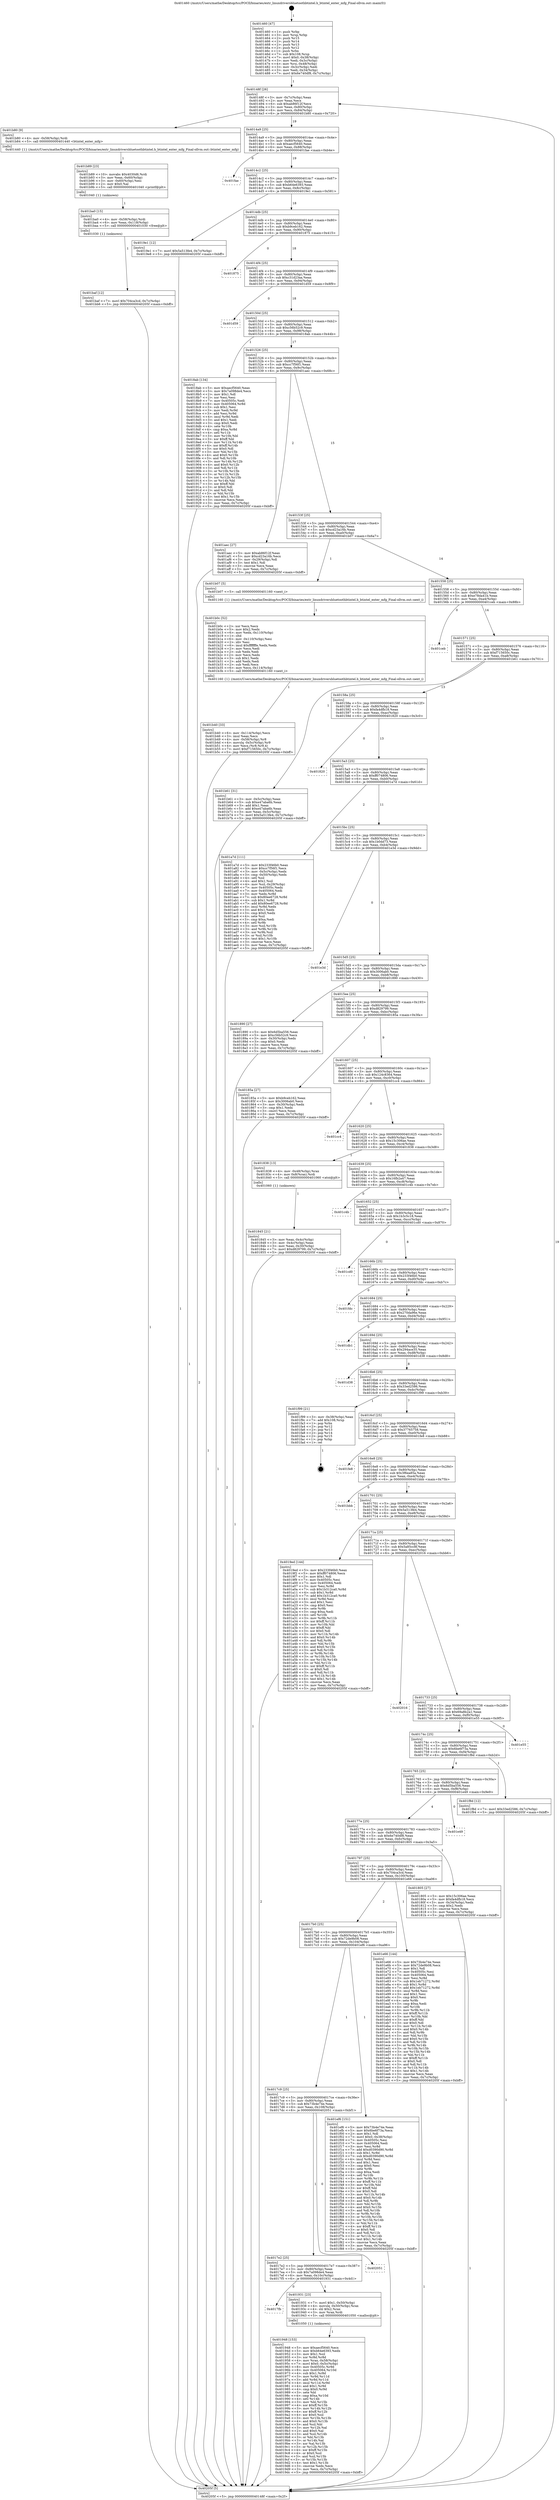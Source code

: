 digraph "0x401460" {
  label = "0x401460 (/mnt/c/Users/mathe/Desktop/tcc/POCII/binaries/extr_linuxdriversbluetoothbtintel.h_btintel_enter_mfg_Final-ollvm.out::main(0))"
  labelloc = "t"
  node[shape=record]

  Entry [label="",width=0.3,height=0.3,shape=circle,fillcolor=black,style=filled]
  "0x40148f" [label="{
     0x40148f [26]\l
     | [instrs]\l
     &nbsp;&nbsp;0x40148f \<+3\>: mov -0x7c(%rbp),%eax\l
     &nbsp;&nbsp;0x401492 \<+2\>: mov %eax,%ecx\l
     &nbsp;&nbsp;0x401494 \<+6\>: sub $0xab86f12f,%ecx\l
     &nbsp;&nbsp;0x40149a \<+3\>: mov %eax,-0x80(%rbp)\l
     &nbsp;&nbsp;0x40149d \<+6\>: mov %ecx,-0x84(%rbp)\l
     &nbsp;&nbsp;0x4014a3 \<+6\>: je 0000000000401b80 \<main+0x720\>\l
  }"]
  "0x401b80" [label="{
     0x401b80 [9]\l
     | [instrs]\l
     &nbsp;&nbsp;0x401b80 \<+4\>: mov -0x58(%rbp),%rdi\l
     &nbsp;&nbsp;0x401b84 \<+5\>: call 0000000000401440 \<btintel_enter_mfg\>\l
     | [calls]\l
     &nbsp;&nbsp;0x401440 \{1\} (/mnt/c/Users/mathe/Desktop/tcc/POCII/binaries/extr_linuxdriversbluetoothbtintel.h_btintel_enter_mfg_Final-ollvm.out::btintel_enter_mfg)\l
  }"]
  "0x4014a9" [label="{
     0x4014a9 [25]\l
     | [instrs]\l
     &nbsp;&nbsp;0x4014a9 \<+5\>: jmp 00000000004014ae \<main+0x4e\>\l
     &nbsp;&nbsp;0x4014ae \<+3\>: mov -0x80(%rbp),%eax\l
     &nbsp;&nbsp;0x4014b1 \<+5\>: sub $0xaecf5640,%eax\l
     &nbsp;&nbsp;0x4014b6 \<+6\>: mov %eax,-0x88(%rbp)\l
     &nbsp;&nbsp;0x4014bc \<+6\>: je 0000000000401fae \<main+0xb4e\>\l
  }"]
  Exit [label="",width=0.3,height=0.3,shape=circle,fillcolor=black,style=filled,peripheries=2]
  "0x401fae" [label="{
     0x401fae\l
  }", style=dashed]
  "0x4014c2" [label="{
     0x4014c2 [25]\l
     | [instrs]\l
     &nbsp;&nbsp;0x4014c2 \<+5\>: jmp 00000000004014c7 \<main+0x67\>\l
     &nbsp;&nbsp;0x4014c7 \<+3\>: mov -0x80(%rbp),%eax\l
     &nbsp;&nbsp;0x4014ca \<+5\>: sub $0xb64e6393,%eax\l
     &nbsp;&nbsp;0x4014cf \<+6\>: mov %eax,-0x8c(%rbp)\l
     &nbsp;&nbsp;0x4014d5 \<+6\>: je 00000000004019e1 \<main+0x581\>\l
  }"]
  "0x401baf" [label="{
     0x401baf [12]\l
     | [instrs]\l
     &nbsp;&nbsp;0x401baf \<+7\>: movl $0x704ca3cd,-0x7c(%rbp)\l
     &nbsp;&nbsp;0x401bb6 \<+5\>: jmp 000000000040205f \<main+0xbff\>\l
  }"]
  "0x4019e1" [label="{
     0x4019e1 [12]\l
     | [instrs]\l
     &nbsp;&nbsp;0x4019e1 \<+7\>: movl $0x5a513fe4,-0x7c(%rbp)\l
     &nbsp;&nbsp;0x4019e8 \<+5\>: jmp 000000000040205f \<main+0xbff\>\l
  }"]
  "0x4014db" [label="{
     0x4014db [25]\l
     | [instrs]\l
     &nbsp;&nbsp;0x4014db \<+5\>: jmp 00000000004014e0 \<main+0x80\>\l
     &nbsp;&nbsp;0x4014e0 \<+3\>: mov -0x80(%rbp),%eax\l
     &nbsp;&nbsp;0x4014e3 \<+5\>: sub $0xb9ceb162,%eax\l
     &nbsp;&nbsp;0x4014e8 \<+6\>: mov %eax,-0x90(%rbp)\l
     &nbsp;&nbsp;0x4014ee \<+6\>: je 0000000000401875 \<main+0x415\>\l
  }"]
  "0x401ba0" [label="{
     0x401ba0 [15]\l
     | [instrs]\l
     &nbsp;&nbsp;0x401ba0 \<+4\>: mov -0x58(%rbp),%rdi\l
     &nbsp;&nbsp;0x401ba4 \<+6\>: mov %eax,-0x118(%rbp)\l
     &nbsp;&nbsp;0x401baa \<+5\>: call 0000000000401030 \<free@plt\>\l
     | [calls]\l
     &nbsp;&nbsp;0x401030 \{1\} (unknown)\l
  }"]
  "0x401875" [label="{
     0x401875\l
  }", style=dashed]
  "0x4014f4" [label="{
     0x4014f4 [25]\l
     | [instrs]\l
     &nbsp;&nbsp;0x4014f4 \<+5\>: jmp 00000000004014f9 \<main+0x99\>\l
     &nbsp;&nbsp;0x4014f9 \<+3\>: mov -0x80(%rbp),%eax\l
     &nbsp;&nbsp;0x4014fc \<+5\>: sub $0xc31d23aa,%eax\l
     &nbsp;&nbsp;0x401501 \<+6\>: mov %eax,-0x94(%rbp)\l
     &nbsp;&nbsp;0x401507 \<+6\>: je 0000000000401d59 \<main+0x8f9\>\l
  }"]
  "0x401b89" [label="{
     0x401b89 [23]\l
     | [instrs]\l
     &nbsp;&nbsp;0x401b89 \<+10\>: movabs $0x4030d6,%rdi\l
     &nbsp;&nbsp;0x401b93 \<+3\>: mov %eax,-0x60(%rbp)\l
     &nbsp;&nbsp;0x401b96 \<+3\>: mov -0x60(%rbp),%esi\l
     &nbsp;&nbsp;0x401b99 \<+2\>: mov $0x0,%al\l
     &nbsp;&nbsp;0x401b9b \<+5\>: call 0000000000401040 \<printf@plt\>\l
     | [calls]\l
     &nbsp;&nbsp;0x401040 \{1\} (unknown)\l
  }"]
  "0x401d59" [label="{
     0x401d59\l
  }", style=dashed]
  "0x40150d" [label="{
     0x40150d [25]\l
     | [instrs]\l
     &nbsp;&nbsp;0x40150d \<+5\>: jmp 0000000000401512 \<main+0xb2\>\l
     &nbsp;&nbsp;0x401512 \<+3\>: mov -0x80(%rbp),%eax\l
     &nbsp;&nbsp;0x401515 \<+5\>: sub $0xc56b52c9,%eax\l
     &nbsp;&nbsp;0x40151a \<+6\>: mov %eax,-0x98(%rbp)\l
     &nbsp;&nbsp;0x401520 \<+6\>: je 00000000004018ab \<main+0x44b\>\l
  }"]
  "0x401b40" [label="{
     0x401b40 [33]\l
     | [instrs]\l
     &nbsp;&nbsp;0x401b40 \<+6\>: mov -0x114(%rbp),%ecx\l
     &nbsp;&nbsp;0x401b46 \<+3\>: imul %eax,%ecx\l
     &nbsp;&nbsp;0x401b49 \<+4\>: mov -0x58(%rbp),%r8\l
     &nbsp;&nbsp;0x401b4d \<+4\>: movslq -0x5c(%rbp),%r9\l
     &nbsp;&nbsp;0x401b51 \<+4\>: mov %ecx,(%r8,%r9,4)\l
     &nbsp;&nbsp;0x401b55 \<+7\>: movl $0xf715650c,-0x7c(%rbp)\l
     &nbsp;&nbsp;0x401b5c \<+5\>: jmp 000000000040205f \<main+0xbff\>\l
  }"]
  "0x4018ab" [label="{
     0x4018ab [134]\l
     | [instrs]\l
     &nbsp;&nbsp;0x4018ab \<+5\>: mov $0xaecf5640,%eax\l
     &nbsp;&nbsp;0x4018b0 \<+5\>: mov $0x7a098de4,%ecx\l
     &nbsp;&nbsp;0x4018b5 \<+2\>: mov $0x1,%dl\l
     &nbsp;&nbsp;0x4018b7 \<+2\>: xor %esi,%esi\l
     &nbsp;&nbsp;0x4018b9 \<+7\>: mov 0x40505c,%edi\l
     &nbsp;&nbsp;0x4018c0 \<+8\>: mov 0x405064,%r8d\l
     &nbsp;&nbsp;0x4018c8 \<+3\>: sub $0x1,%esi\l
     &nbsp;&nbsp;0x4018cb \<+3\>: mov %edi,%r9d\l
     &nbsp;&nbsp;0x4018ce \<+3\>: add %esi,%r9d\l
     &nbsp;&nbsp;0x4018d1 \<+4\>: imul %r9d,%edi\l
     &nbsp;&nbsp;0x4018d5 \<+3\>: and $0x1,%edi\l
     &nbsp;&nbsp;0x4018d8 \<+3\>: cmp $0x0,%edi\l
     &nbsp;&nbsp;0x4018db \<+4\>: sete %r10b\l
     &nbsp;&nbsp;0x4018df \<+4\>: cmp $0xa,%r8d\l
     &nbsp;&nbsp;0x4018e3 \<+4\>: setl %r11b\l
     &nbsp;&nbsp;0x4018e7 \<+3\>: mov %r10b,%bl\l
     &nbsp;&nbsp;0x4018ea \<+3\>: xor $0xff,%bl\l
     &nbsp;&nbsp;0x4018ed \<+3\>: mov %r11b,%r14b\l
     &nbsp;&nbsp;0x4018f0 \<+4\>: xor $0xff,%r14b\l
     &nbsp;&nbsp;0x4018f4 \<+3\>: xor $0x0,%dl\l
     &nbsp;&nbsp;0x4018f7 \<+3\>: mov %bl,%r15b\l
     &nbsp;&nbsp;0x4018fa \<+4\>: and $0x0,%r15b\l
     &nbsp;&nbsp;0x4018fe \<+3\>: and %dl,%r10b\l
     &nbsp;&nbsp;0x401901 \<+3\>: mov %r14b,%r12b\l
     &nbsp;&nbsp;0x401904 \<+4\>: and $0x0,%r12b\l
     &nbsp;&nbsp;0x401908 \<+3\>: and %dl,%r11b\l
     &nbsp;&nbsp;0x40190b \<+3\>: or %r10b,%r15b\l
     &nbsp;&nbsp;0x40190e \<+3\>: or %r11b,%r12b\l
     &nbsp;&nbsp;0x401911 \<+3\>: xor %r12b,%r15b\l
     &nbsp;&nbsp;0x401914 \<+3\>: or %r14b,%bl\l
     &nbsp;&nbsp;0x401917 \<+3\>: xor $0xff,%bl\l
     &nbsp;&nbsp;0x40191a \<+3\>: or $0x0,%dl\l
     &nbsp;&nbsp;0x40191d \<+2\>: and %dl,%bl\l
     &nbsp;&nbsp;0x40191f \<+3\>: or %bl,%r15b\l
     &nbsp;&nbsp;0x401922 \<+4\>: test $0x1,%r15b\l
     &nbsp;&nbsp;0x401926 \<+3\>: cmovne %ecx,%eax\l
     &nbsp;&nbsp;0x401929 \<+3\>: mov %eax,-0x7c(%rbp)\l
     &nbsp;&nbsp;0x40192c \<+5\>: jmp 000000000040205f \<main+0xbff\>\l
  }"]
  "0x401526" [label="{
     0x401526 [25]\l
     | [instrs]\l
     &nbsp;&nbsp;0x401526 \<+5\>: jmp 000000000040152b \<main+0xcb\>\l
     &nbsp;&nbsp;0x40152b \<+3\>: mov -0x80(%rbp),%eax\l
     &nbsp;&nbsp;0x40152e \<+5\>: sub $0xcc7f56f1,%eax\l
     &nbsp;&nbsp;0x401533 \<+6\>: mov %eax,-0x9c(%rbp)\l
     &nbsp;&nbsp;0x401539 \<+6\>: je 0000000000401aec \<main+0x68c\>\l
  }"]
  "0x401b0c" [label="{
     0x401b0c [52]\l
     | [instrs]\l
     &nbsp;&nbsp;0x401b0c \<+2\>: xor %ecx,%ecx\l
     &nbsp;&nbsp;0x401b0e \<+5\>: mov $0x2,%edx\l
     &nbsp;&nbsp;0x401b13 \<+6\>: mov %edx,-0x110(%rbp)\l
     &nbsp;&nbsp;0x401b19 \<+1\>: cltd\l
     &nbsp;&nbsp;0x401b1a \<+6\>: mov -0x110(%rbp),%esi\l
     &nbsp;&nbsp;0x401b20 \<+2\>: idiv %esi\l
     &nbsp;&nbsp;0x401b22 \<+6\>: imul $0xfffffffe,%edx,%edx\l
     &nbsp;&nbsp;0x401b28 \<+2\>: mov %ecx,%edi\l
     &nbsp;&nbsp;0x401b2a \<+2\>: sub %edx,%edi\l
     &nbsp;&nbsp;0x401b2c \<+2\>: mov %ecx,%edx\l
     &nbsp;&nbsp;0x401b2e \<+3\>: sub $0x1,%edx\l
     &nbsp;&nbsp;0x401b31 \<+2\>: add %edx,%edi\l
     &nbsp;&nbsp;0x401b33 \<+2\>: sub %edi,%ecx\l
     &nbsp;&nbsp;0x401b35 \<+6\>: mov %ecx,-0x114(%rbp)\l
     &nbsp;&nbsp;0x401b3b \<+5\>: call 0000000000401160 \<next_i\>\l
     | [calls]\l
     &nbsp;&nbsp;0x401160 \{1\} (/mnt/c/Users/mathe/Desktop/tcc/POCII/binaries/extr_linuxdriversbluetoothbtintel.h_btintel_enter_mfg_Final-ollvm.out::next_i)\l
  }"]
  "0x401aec" [label="{
     0x401aec [27]\l
     | [instrs]\l
     &nbsp;&nbsp;0x401aec \<+5\>: mov $0xab86f12f,%eax\l
     &nbsp;&nbsp;0x401af1 \<+5\>: mov $0xcd23a16b,%ecx\l
     &nbsp;&nbsp;0x401af6 \<+3\>: mov -0x29(%rbp),%dl\l
     &nbsp;&nbsp;0x401af9 \<+3\>: test $0x1,%dl\l
     &nbsp;&nbsp;0x401afc \<+3\>: cmovne %ecx,%eax\l
     &nbsp;&nbsp;0x401aff \<+3\>: mov %eax,-0x7c(%rbp)\l
     &nbsp;&nbsp;0x401b02 \<+5\>: jmp 000000000040205f \<main+0xbff\>\l
  }"]
  "0x40153f" [label="{
     0x40153f [25]\l
     | [instrs]\l
     &nbsp;&nbsp;0x40153f \<+5\>: jmp 0000000000401544 \<main+0xe4\>\l
     &nbsp;&nbsp;0x401544 \<+3\>: mov -0x80(%rbp),%eax\l
     &nbsp;&nbsp;0x401547 \<+5\>: sub $0xcd23a16b,%eax\l
     &nbsp;&nbsp;0x40154c \<+6\>: mov %eax,-0xa0(%rbp)\l
     &nbsp;&nbsp;0x401552 \<+6\>: je 0000000000401b07 \<main+0x6a7\>\l
  }"]
  "0x401948" [label="{
     0x401948 [153]\l
     | [instrs]\l
     &nbsp;&nbsp;0x401948 \<+5\>: mov $0xaecf5640,%ecx\l
     &nbsp;&nbsp;0x40194d \<+5\>: mov $0xb64e6393,%edx\l
     &nbsp;&nbsp;0x401952 \<+3\>: mov $0x1,%sil\l
     &nbsp;&nbsp;0x401955 \<+3\>: xor %r8d,%r8d\l
     &nbsp;&nbsp;0x401958 \<+4\>: mov %rax,-0x58(%rbp)\l
     &nbsp;&nbsp;0x40195c \<+7\>: movl $0x0,-0x5c(%rbp)\l
     &nbsp;&nbsp;0x401963 \<+8\>: mov 0x40505c,%r9d\l
     &nbsp;&nbsp;0x40196b \<+8\>: mov 0x405064,%r10d\l
     &nbsp;&nbsp;0x401973 \<+4\>: sub $0x1,%r8d\l
     &nbsp;&nbsp;0x401977 \<+3\>: mov %r9d,%r11d\l
     &nbsp;&nbsp;0x40197a \<+3\>: add %r8d,%r11d\l
     &nbsp;&nbsp;0x40197d \<+4\>: imul %r11d,%r9d\l
     &nbsp;&nbsp;0x401981 \<+4\>: and $0x1,%r9d\l
     &nbsp;&nbsp;0x401985 \<+4\>: cmp $0x0,%r9d\l
     &nbsp;&nbsp;0x401989 \<+3\>: sete %bl\l
     &nbsp;&nbsp;0x40198c \<+4\>: cmp $0xa,%r10d\l
     &nbsp;&nbsp;0x401990 \<+4\>: setl %r14b\l
     &nbsp;&nbsp;0x401994 \<+3\>: mov %bl,%r15b\l
     &nbsp;&nbsp;0x401997 \<+4\>: xor $0xff,%r15b\l
     &nbsp;&nbsp;0x40199b \<+3\>: mov %r14b,%r12b\l
     &nbsp;&nbsp;0x40199e \<+4\>: xor $0xff,%r12b\l
     &nbsp;&nbsp;0x4019a2 \<+4\>: xor $0x0,%sil\l
     &nbsp;&nbsp;0x4019a6 \<+3\>: mov %r15b,%r13b\l
     &nbsp;&nbsp;0x4019a9 \<+4\>: and $0x0,%r13b\l
     &nbsp;&nbsp;0x4019ad \<+3\>: and %sil,%bl\l
     &nbsp;&nbsp;0x4019b0 \<+3\>: mov %r12b,%al\l
     &nbsp;&nbsp;0x4019b3 \<+2\>: and $0x0,%al\l
     &nbsp;&nbsp;0x4019b5 \<+3\>: and %sil,%r14b\l
     &nbsp;&nbsp;0x4019b8 \<+3\>: or %bl,%r13b\l
     &nbsp;&nbsp;0x4019bb \<+3\>: or %r14b,%al\l
     &nbsp;&nbsp;0x4019be \<+3\>: xor %al,%r13b\l
     &nbsp;&nbsp;0x4019c1 \<+3\>: or %r12b,%r15b\l
     &nbsp;&nbsp;0x4019c4 \<+4\>: xor $0xff,%r15b\l
     &nbsp;&nbsp;0x4019c8 \<+4\>: or $0x0,%sil\l
     &nbsp;&nbsp;0x4019cc \<+3\>: and %sil,%r15b\l
     &nbsp;&nbsp;0x4019cf \<+3\>: or %r15b,%r13b\l
     &nbsp;&nbsp;0x4019d2 \<+4\>: test $0x1,%r13b\l
     &nbsp;&nbsp;0x4019d6 \<+3\>: cmovne %edx,%ecx\l
     &nbsp;&nbsp;0x4019d9 \<+3\>: mov %ecx,-0x7c(%rbp)\l
     &nbsp;&nbsp;0x4019dc \<+5\>: jmp 000000000040205f \<main+0xbff\>\l
  }"]
  "0x401b07" [label="{
     0x401b07 [5]\l
     | [instrs]\l
     &nbsp;&nbsp;0x401b07 \<+5\>: call 0000000000401160 \<next_i\>\l
     | [calls]\l
     &nbsp;&nbsp;0x401160 \{1\} (/mnt/c/Users/mathe/Desktop/tcc/POCII/binaries/extr_linuxdriversbluetoothbtintel.h_btintel_enter_mfg_Final-ollvm.out::next_i)\l
  }"]
  "0x401558" [label="{
     0x401558 [25]\l
     | [instrs]\l
     &nbsp;&nbsp;0x401558 \<+5\>: jmp 000000000040155d \<main+0xfd\>\l
     &nbsp;&nbsp;0x40155d \<+3\>: mov -0x80(%rbp),%eax\l
     &nbsp;&nbsp;0x401560 \<+5\>: sub $0xe78da41b,%eax\l
     &nbsp;&nbsp;0x401565 \<+6\>: mov %eax,-0xa4(%rbp)\l
     &nbsp;&nbsp;0x40156b \<+6\>: je 0000000000401ceb \<main+0x88b\>\l
  }"]
  "0x4017fb" [label="{
     0x4017fb\l
  }", style=dashed]
  "0x401ceb" [label="{
     0x401ceb\l
  }", style=dashed]
  "0x401571" [label="{
     0x401571 [25]\l
     | [instrs]\l
     &nbsp;&nbsp;0x401571 \<+5\>: jmp 0000000000401576 \<main+0x116\>\l
     &nbsp;&nbsp;0x401576 \<+3\>: mov -0x80(%rbp),%eax\l
     &nbsp;&nbsp;0x401579 \<+5\>: sub $0xf715650c,%eax\l
     &nbsp;&nbsp;0x40157e \<+6\>: mov %eax,-0xa8(%rbp)\l
     &nbsp;&nbsp;0x401584 \<+6\>: je 0000000000401b61 \<main+0x701\>\l
  }"]
  "0x401931" [label="{
     0x401931 [23]\l
     | [instrs]\l
     &nbsp;&nbsp;0x401931 \<+7\>: movl $0x1,-0x50(%rbp)\l
     &nbsp;&nbsp;0x401938 \<+4\>: movslq -0x50(%rbp),%rax\l
     &nbsp;&nbsp;0x40193c \<+4\>: shl $0x2,%rax\l
     &nbsp;&nbsp;0x401940 \<+3\>: mov %rax,%rdi\l
     &nbsp;&nbsp;0x401943 \<+5\>: call 0000000000401050 \<malloc@plt\>\l
     | [calls]\l
     &nbsp;&nbsp;0x401050 \{1\} (unknown)\l
  }"]
  "0x401b61" [label="{
     0x401b61 [31]\l
     | [instrs]\l
     &nbsp;&nbsp;0x401b61 \<+3\>: mov -0x5c(%rbp),%eax\l
     &nbsp;&nbsp;0x401b64 \<+5\>: sub $0xe47aba6b,%eax\l
     &nbsp;&nbsp;0x401b69 \<+3\>: add $0x1,%eax\l
     &nbsp;&nbsp;0x401b6c \<+5\>: add $0xe47aba6b,%eax\l
     &nbsp;&nbsp;0x401b71 \<+3\>: mov %eax,-0x5c(%rbp)\l
     &nbsp;&nbsp;0x401b74 \<+7\>: movl $0x5a513fe4,-0x7c(%rbp)\l
     &nbsp;&nbsp;0x401b7b \<+5\>: jmp 000000000040205f \<main+0xbff\>\l
  }"]
  "0x40158a" [label="{
     0x40158a [25]\l
     | [instrs]\l
     &nbsp;&nbsp;0x40158a \<+5\>: jmp 000000000040158f \<main+0x12f\>\l
     &nbsp;&nbsp;0x40158f \<+3\>: mov -0x80(%rbp),%eax\l
     &nbsp;&nbsp;0x401592 \<+5\>: sub $0xfa4dfb18,%eax\l
     &nbsp;&nbsp;0x401597 \<+6\>: mov %eax,-0xac(%rbp)\l
     &nbsp;&nbsp;0x40159d \<+6\>: je 0000000000401820 \<main+0x3c0\>\l
  }"]
  "0x4017e2" [label="{
     0x4017e2 [25]\l
     | [instrs]\l
     &nbsp;&nbsp;0x4017e2 \<+5\>: jmp 00000000004017e7 \<main+0x387\>\l
     &nbsp;&nbsp;0x4017e7 \<+3\>: mov -0x80(%rbp),%eax\l
     &nbsp;&nbsp;0x4017ea \<+5\>: sub $0x7a098de4,%eax\l
     &nbsp;&nbsp;0x4017ef \<+6\>: mov %eax,-0x10c(%rbp)\l
     &nbsp;&nbsp;0x4017f5 \<+6\>: je 0000000000401931 \<main+0x4d1\>\l
  }"]
  "0x401820" [label="{
     0x401820\l
  }", style=dashed]
  "0x4015a3" [label="{
     0x4015a3 [25]\l
     | [instrs]\l
     &nbsp;&nbsp;0x4015a3 \<+5\>: jmp 00000000004015a8 \<main+0x148\>\l
     &nbsp;&nbsp;0x4015a8 \<+3\>: mov -0x80(%rbp),%eax\l
     &nbsp;&nbsp;0x4015ab \<+5\>: sub $0xff074806,%eax\l
     &nbsp;&nbsp;0x4015b0 \<+6\>: mov %eax,-0xb0(%rbp)\l
     &nbsp;&nbsp;0x4015b6 \<+6\>: je 0000000000401a7d \<main+0x61d\>\l
  }"]
  "0x402051" [label="{
     0x402051\l
  }", style=dashed]
  "0x401a7d" [label="{
     0x401a7d [111]\l
     | [instrs]\l
     &nbsp;&nbsp;0x401a7d \<+5\>: mov $0x233f46b0,%eax\l
     &nbsp;&nbsp;0x401a82 \<+5\>: mov $0xcc7f56f1,%ecx\l
     &nbsp;&nbsp;0x401a87 \<+3\>: mov -0x5c(%rbp),%edx\l
     &nbsp;&nbsp;0x401a8a \<+3\>: cmp -0x50(%rbp),%edx\l
     &nbsp;&nbsp;0x401a8d \<+4\>: setl %sil\l
     &nbsp;&nbsp;0x401a91 \<+4\>: and $0x1,%sil\l
     &nbsp;&nbsp;0x401a95 \<+4\>: mov %sil,-0x29(%rbp)\l
     &nbsp;&nbsp;0x401a99 \<+7\>: mov 0x40505c,%edx\l
     &nbsp;&nbsp;0x401aa0 \<+7\>: mov 0x405064,%edi\l
     &nbsp;&nbsp;0x401aa7 \<+3\>: mov %edx,%r8d\l
     &nbsp;&nbsp;0x401aaa \<+7\>: sub $0x80ee6728,%r8d\l
     &nbsp;&nbsp;0x401ab1 \<+4\>: sub $0x1,%r8d\l
     &nbsp;&nbsp;0x401ab5 \<+7\>: add $0x80ee6728,%r8d\l
     &nbsp;&nbsp;0x401abc \<+4\>: imul %r8d,%edx\l
     &nbsp;&nbsp;0x401ac0 \<+3\>: and $0x1,%edx\l
     &nbsp;&nbsp;0x401ac3 \<+3\>: cmp $0x0,%edx\l
     &nbsp;&nbsp;0x401ac6 \<+4\>: sete %sil\l
     &nbsp;&nbsp;0x401aca \<+3\>: cmp $0xa,%edi\l
     &nbsp;&nbsp;0x401acd \<+4\>: setl %r9b\l
     &nbsp;&nbsp;0x401ad1 \<+3\>: mov %sil,%r10b\l
     &nbsp;&nbsp;0x401ad4 \<+3\>: and %r9b,%r10b\l
     &nbsp;&nbsp;0x401ad7 \<+3\>: xor %r9b,%sil\l
     &nbsp;&nbsp;0x401ada \<+3\>: or %sil,%r10b\l
     &nbsp;&nbsp;0x401add \<+4\>: test $0x1,%r10b\l
     &nbsp;&nbsp;0x401ae1 \<+3\>: cmovne %ecx,%eax\l
     &nbsp;&nbsp;0x401ae4 \<+3\>: mov %eax,-0x7c(%rbp)\l
     &nbsp;&nbsp;0x401ae7 \<+5\>: jmp 000000000040205f \<main+0xbff\>\l
  }"]
  "0x4015bc" [label="{
     0x4015bc [25]\l
     | [instrs]\l
     &nbsp;&nbsp;0x4015bc \<+5\>: jmp 00000000004015c1 \<main+0x161\>\l
     &nbsp;&nbsp;0x4015c1 \<+3\>: mov -0x80(%rbp),%eax\l
     &nbsp;&nbsp;0x4015c4 \<+5\>: sub $0x1b0dd73,%eax\l
     &nbsp;&nbsp;0x4015c9 \<+6\>: mov %eax,-0xb4(%rbp)\l
     &nbsp;&nbsp;0x4015cf \<+6\>: je 0000000000401e3d \<main+0x9dd\>\l
  }"]
  "0x4017c9" [label="{
     0x4017c9 [25]\l
     | [instrs]\l
     &nbsp;&nbsp;0x4017c9 \<+5\>: jmp 00000000004017ce \<main+0x36e\>\l
     &nbsp;&nbsp;0x4017ce \<+3\>: mov -0x80(%rbp),%eax\l
     &nbsp;&nbsp;0x4017d1 \<+5\>: sub $0x73b4e74e,%eax\l
     &nbsp;&nbsp;0x4017d6 \<+6\>: mov %eax,-0x108(%rbp)\l
     &nbsp;&nbsp;0x4017dc \<+6\>: je 0000000000402051 \<main+0xbf1\>\l
  }"]
  "0x401e3d" [label="{
     0x401e3d\l
  }", style=dashed]
  "0x4015d5" [label="{
     0x4015d5 [25]\l
     | [instrs]\l
     &nbsp;&nbsp;0x4015d5 \<+5\>: jmp 00000000004015da \<main+0x17a\>\l
     &nbsp;&nbsp;0x4015da \<+3\>: mov -0x80(%rbp),%eax\l
     &nbsp;&nbsp;0x4015dd \<+5\>: sub $0x3006ab0,%eax\l
     &nbsp;&nbsp;0x4015e2 \<+6\>: mov %eax,-0xb8(%rbp)\l
     &nbsp;&nbsp;0x4015e8 \<+6\>: je 0000000000401890 \<main+0x430\>\l
  }"]
  "0x401ef6" [label="{
     0x401ef6 [151]\l
     | [instrs]\l
     &nbsp;&nbsp;0x401ef6 \<+5\>: mov $0x73b4e74e,%eax\l
     &nbsp;&nbsp;0x401efb \<+5\>: mov $0x6be6f73a,%ecx\l
     &nbsp;&nbsp;0x401f00 \<+2\>: mov $0x1,%dl\l
     &nbsp;&nbsp;0x401f02 \<+7\>: movl $0x0,-0x38(%rbp)\l
     &nbsp;&nbsp;0x401f09 \<+7\>: mov 0x40505c,%esi\l
     &nbsp;&nbsp;0x401f10 \<+7\>: mov 0x405064,%edi\l
     &nbsp;&nbsp;0x401f17 \<+3\>: mov %esi,%r8d\l
     &nbsp;&nbsp;0x401f1a \<+7\>: add $0xd0390d90,%r8d\l
     &nbsp;&nbsp;0x401f21 \<+4\>: sub $0x1,%r8d\l
     &nbsp;&nbsp;0x401f25 \<+7\>: sub $0xd0390d90,%r8d\l
     &nbsp;&nbsp;0x401f2c \<+4\>: imul %r8d,%esi\l
     &nbsp;&nbsp;0x401f30 \<+3\>: and $0x1,%esi\l
     &nbsp;&nbsp;0x401f33 \<+3\>: cmp $0x0,%esi\l
     &nbsp;&nbsp;0x401f36 \<+4\>: sete %r9b\l
     &nbsp;&nbsp;0x401f3a \<+3\>: cmp $0xa,%edi\l
     &nbsp;&nbsp;0x401f3d \<+4\>: setl %r10b\l
     &nbsp;&nbsp;0x401f41 \<+3\>: mov %r9b,%r11b\l
     &nbsp;&nbsp;0x401f44 \<+4\>: xor $0xff,%r11b\l
     &nbsp;&nbsp;0x401f48 \<+3\>: mov %r10b,%bl\l
     &nbsp;&nbsp;0x401f4b \<+3\>: xor $0xff,%bl\l
     &nbsp;&nbsp;0x401f4e \<+3\>: xor $0x0,%dl\l
     &nbsp;&nbsp;0x401f51 \<+3\>: mov %r11b,%r14b\l
     &nbsp;&nbsp;0x401f54 \<+4\>: and $0x0,%r14b\l
     &nbsp;&nbsp;0x401f58 \<+3\>: and %dl,%r9b\l
     &nbsp;&nbsp;0x401f5b \<+3\>: mov %bl,%r15b\l
     &nbsp;&nbsp;0x401f5e \<+4\>: and $0x0,%r15b\l
     &nbsp;&nbsp;0x401f62 \<+3\>: and %dl,%r10b\l
     &nbsp;&nbsp;0x401f65 \<+3\>: or %r9b,%r14b\l
     &nbsp;&nbsp;0x401f68 \<+3\>: or %r10b,%r15b\l
     &nbsp;&nbsp;0x401f6b \<+3\>: xor %r15b,%r14b\l
     &nbsp;&nbsp;0x401f6e \<+3\>: or %bl,%r11b\l
     &nbsp;&nbsp;0x401f71 \<+4\>: xor $0xff,%r11b\l
     &nbsp;&nbsp;0x401f75 \<+3\>: or $0x0,%dl\l
     &nbsp;&nbsp;0x401f78 \<+3\>: and %dl,%r11b\l
     &nbsp;&nbsp;0x401f7b \<+3\>: or %r11b,%r14b\l
     &nbsp;&nbsp;0x401f7e \<+4\>: test $0x1,%r14b\l
     &nbsp;&nbsp;0x401f82 \<+3\>: cmovne %ecx,%eax\l
     &nbsp;&nbsp;0x401f85 \<+3\>: mov %eax,-0x7c(%rbp)\l
     &nbsp;&nbsp;0x401f88 \<+5\>: jmp 000000000040205f \<main+0xbff\>\l
  }"]
  "0x401890" [label="{
     0x401890 [27]\l
     | [instrs]\l
     &nbsp;&nbsp;0x401890 \<+5\>: mov $0x6d5ba556,%eax\l
     &nbsp;&nbsp;0x401895 \<+5\>: mov $0xc56b52c9,%ecx\l
     &nbsp;&nbsp;0x40189a \<+3\>: mov -0x30(%rbp),%edx\l
     &nbsp;&nbsp;0x40189d \<+3\>: cmp $0x0,%edx\l
     &nbsp;&nbsp;0x4018a0 \<+3\>: cmove %ecx,%eax\l
     &nbsp;&nbsp;0x4018a3 \<+3\>: mov %eax,-0x7c(%rbp)\l
     &nbsp;&nbsp;0x4018a6 \<+5\>: jmp 000000000040205f \<main+0xbff\>\l
  }"]
  "0x4015ee" [label="{
     0x4015ee [25]\l
     | [instrs]\l
     &nbsp;&nbsp;0x4015ee \<+5\>: jmp 00000000004015f3 \<main+0x193\>\l
     &nbsp;&nbsp;0x4015f3 \<+3\>: mov -0x80(%rbp),%eax\l
     &nbsp;&nbsp;0x4015f6 \<+5\>: sub $0xd829799,%eax\l
     &nbsp;&nbsp;0x4015fb \<+6\>: mov %eax,-0xbc(%rbp)\l
     &nbsp;&nbsp;0x401601 \<+6\>: je 000000000040185a \<main+0x3fa\>\l
  }"]
  "0x4017b0" [label="{
     0x4017b0 [25]\l
     | [instrs]\l
     &nbsp;&nbsp;0x4017b0 \<+5\>: jmp 00000000004017b5 \<main+0x355\>\l
     &nbsp;&nbsp;0x4017b5 \<+3\>: mov -0x80(%rbp),%eax\l
     &nbsp;&nbsp;0x4017b8 \<+5\>: sub $0x72de9b08,%eax\l
     &nbsp;&nbsp;0x4017bd \<+6\>: mov %eax,-0x104(%rbp)\l
     &nbsp;&nbsp;0x4017c3 \<+6\>: je 0000000000401ef6 \<main+0xa96\>\l
  }"]
  "0x40185a" [label="{
     0x40185a [27]\l
     | [instrs]\l
     &nbsp;&nbsp;0x40185a \<+5\>: mov $0xb9ceb162,%eax\l
     &nbsp;&nbsp;0x40185f \<+5\>: mov $0x3006ab0,%ecx\l
     &nbsp;&nbsp;0x401864 \<+3\>: mov -0x30(%rbp),%edx\l
     &nbsp;&nbsp;0x401867 \<+3\>: cmp $0x1,%edx\l
     &nbsp;&nbsp;0x40186a \<+3\>: cmovl %ecx,%eax\l
     &nbsp;&nbsp;0x40186d \<+3\>: mov %eax,-0x7c(%rbp)\l
     &nbsp;&nbsp;0x401870 \<+5\>: jmp 000000000040205f \<main+0xbff\>\l
  }"]
  "0x401607" [label="{
     0x401607 [25]\l
     | [instrs]\l
     &nbsp;&nbsp;0x401607 \<+5\>: jmp 000000000040160c \<main+0x1ac\>\l
     &nbsp;&nbsp;0x40160c \<+3\>: mov -0x80(%rbp),%eax\l
     &nbsp;&nbsp;0x40160f \<+5\>: sub $0x124c8364,%eax\l
     &nbsp;&nbsp;0x401614 \<+6\>: mov %eax,-0xc0(%rbp)\l
     &nbsp;&nbsp;0x40161a \<+6\>: je 0000000000401cc4 \<main+0x864\>\l
  }"]
  "0x401e66" [label="{
     0x401e66 [144]\l
     | [instrs]\l
     &nbsp;&nbsp;0x401e66 \<+5\>: mov $0x73b4e74e,%eax\l
     &nbsp;&nbsp;0x401e6b \<+5\>: mov $0x72de9b08,%ecx\l
     &nbsp;&nbsp;0x401e70 \<+2\>: mov $0x1,%dl\l
     &nbsp;&nbsp;0x401e72 \<+7\>: mov 0x40505c,%esi\l
     &nbsp;&nbsp;0x401e79 \<+7\>: mov 0x405064,%edi\l
     &nbsp;&nbsp;0x401e80 \<+3\>: mov %esi,%r8d\l
     &nbsp;&nbsp;0x401e83 \<+7\>: sub $0x1eb71272,%r8d\l
     &nbsp;&nbsp;0x401e8a \<+4\>: sub $0x1,%r8d\l
     &nbsp;&nbsp;0x401e8e \<+7\>: add $0x1eb71272,%r8d\l
     &nbsp;&nbsp;0x401e95 \<+4\>: imul %r8d,%esi\l
     &nbsp;&nbsp;0x401e99 \<+3\>: and $0x1,%esi\l
     &nbsp;&nbsp;0x401e9c \<+3\>: cmp $0x0,%esi\l
     &nbsp;&nbsp;0x401e9f \<+4\>: sete %r9b\l
     &nbsp;&nbsp;0x401ea3 \<+3\>: cmp $0xa,%edi\l
     &nbsp;&nbsp;0x401ea6 \<+4\>: setl %r10b\l
     &nbsp;&nbsp;0x401eaa \<+3\>: mov %r9b,%r11b\l
     &nbsp;&nbsp;0x401ead \<+4\>: xor $0xff,%r11b\l
     &nbsp;&nbsp;0x401eb1 \<+3\>: mov %r10b,%bl\l
     &nbsp;&nbsp;0x401eb4 \<+3\>: xor $0xff,%bl\l
     &nbsp;&nbsp;0x401eb7 \<+3\>: xor $0x0,%dl\l
     &nbsp;&nbsp;0x401eba \<+3\>: mov %r11b,%r14b\l
     &nbsp;&nbsp;0x401ebd \<+4\>: and $0x0,%r14b\l
     &nbsp;&nbsp;0x401ec1 \<+3\>: and %dl,%r9b\l
     &nbsp;&nbsp;0x401ec4 \<+3\>: mov %bl,%r15b\l
     &nbsp;&nbsp;0x401ec7 \<+4\>: and $0x0,%r15b\l
     &nbsp;&nbsp;0x401ecb \<+3\>: and %dl,%r10b\l
     &nbsp;&nbsp;0x401ece \<+3\>: or %r9b,%r14b\l
     &nbsp;&nbsp;0x401ed1 \<+3\>: or %r10b,%r15b\l
     &nbsp;&nbsp;0x401ed4 \<+3\>: xor %r15b,%r14b\l
     &nbsp;&nbsp;0x401ed7 \<+3\>: or %bl,%r11b\l
     &nbsp;&nbsp;0x401eda \<+4\>: xor $0xff,%r11b\l
     &nbsp;&nbsp;0x401ede \<+3\>: or $0x0,%dl\l
     &nbsp;&nbsp;0x401ee1 \<+3\>: and %dl,%r11b\l
     &nbsp;&nbsp;0x401ee4 \<+3\>: or %r11b,%r14b\l
     &nbsp;&nbsp;0x401ee7 \<+4\>: test $0x1,%r14b\l
     &nbsp;&nbsp;0x401eeb \<+3\>: cmovne %ecx,%eax\l
     &nbsp;&nbsp;0x401eee \<+3\>: mov %eax,-0x7c(%rbp)\l
     &nbsp;&nbsp;0x401ef1 \<+5\>: jmp 000000000040205f \<main+0xbff\>\l
  }"]
  "0x401cc4" [label="{
     0x401cc4\l
  }", style=dashed]
  "0x401620" [label="{
     0x401620 [25]\l
     | [instrs]\l
     &nbsp;&nbsp;0x401620 \<+5\>: jmp 0000000000401625 \<main+0x1c5\>\l
     &nbsp;&nbsp;0x401625 \<+3\>: mov -0x80(%rbp),%eax\l
     &nbsp;&nbsp;0x401628 \<+5\>: sub $0x15c306ae,%eax\l
     &nbsp;&nbsp;0x40162d \<+6\>: mov %eax,-0xc4(%rbp)\l
     &nbsp;&nbsp;0x401633 \<+6\>: je 0000000000401838 \<main+0x3d8\>\l
  }"]
  "0x401845" [label="{
     0x401845 [21]\l
     | [instrs]\l
     &nbsp;&nbsp;0x401845 \<+3\>: mov %eax,-0x4c(%rbp)\l
     &nbsp;&nbsp;0x401848 \<+3\>: mov -0x4c(%rbp),%eax\l
     &nbsp;&nbsp;0x40184b \<+3\>: mov %eax,-0x30(%rbp)\l
     &nbsp;&nbsp;0x40184e \<+7\>: movl $0xd829799,-0x7c(%rbp)\l
     &nbsp;&nbsp;0x401855 \<+5\>: jmp 000000000040205f \<main+0xbff\>\l
  }"]
  "0x401838" [label="{
     0x401838 [13]\l
     | [instrs]\l
     &nbsp;&nbsp;0x401838 \<+4\>: mov -0x48(%rbp),%rax\l
     &nbsp;&nbsp;0x40183c \<+4\>: mov 0x8(%rax),%rdi\l
     &nbsp;&nbsp;0x401840 \<+5\>: call 0000000000401060 \<atoi@plt\>\l
     | [calls]\l
     &nbsp;&nbsp;0x401060 \{1\} (unknown)\l
  }"]
  "0x401639" [label="{
     0x401639 [25]\l
     | [instrs]\l
     &nbsp;&nbsp;0x401639 \<+5\>: jmp 000000000040163e \<main+0x1de\>\l
     &nbsp;&nbsp;0x40163e \<+3\>: mov -0x80(%rbp),%eax\l
     &nbsp;&nbsp;0x401641 \<+5\>: sub $0x16fb2a47,%eax\l
     &nbsp;&nbsp;0x401646 \<+6\>: mov %eax,-0xc8(%rbp)\l
     &nbsp;&nbsp;0x40164c \<+6\>: je 0000000000401c4b \<main+0x7eb\>\l
  }"]
  "0x401460" [label="{
     0x401460 [47]\l
     | [instrs]\l
     &nbsp;&nbsp;0x401460 \<+1\>: push %rbp\l
     &nbsp;&nbsp;0x401461 \<+3\>: mov %rsp,%rbp\l
     &nbsp;&nbsp;0x401464 \<+2\>: push %r15\l
     &nbsp;&nbsp;0x401466 \<+2\>: push %r14\l
     &nbsp;&nbsp;0x401468 \<+2\>: push %r13\l
     &nbsp;&nbsp;0x40146a \<+2\>: push %r12\l
     &nbsp;&nbsp;0x40146c \<+1\>: push %rbx\l
     &nbsp;&nbsp;0x40146d \<+7\>: sub $0x108,%rsp\l
     &nbsp;&nbsp;0x401474 \<+7\>: movl $0x0,-0x38(%rbp)\l
     &nbsp;&nbsp;0x40147b \<+3\>: mov %edi,-0x3c(%rbp)\l
     &nbsp;&nbsp;0x40147e \<+4\>: mov %rsi,-0x48(%rbp)\l
     &nbsp;&nbsp;0x401482 \<+3\>: mov -0x3c(%rbp),%edi\l
     &nbsp;&nbsp;0x401485 \<+3\>: mov %edi,-0x34(%rbp)\l
     &nbsp;&nbsp;0x401488 \<+7\>: movl $0x6e740df8,-0x7c(%rbp)\l
  }"]
  "0x401c4b" [label="{
     0x401c4b\l
  }", style=dashed]
  "0x401652" [label="{
     0x401652 [25]\l
     | [instrs]\l
     &nbsp;&nbsp;0x401652 \<+5\>: jmp 0000000000401657 \<main+0x1f7\>\l
     &nbsp;&nbsp;0x401657 \<+3\>: mov -0x80(%rbp),%eax\l
     &nbsp;&nbsp;0x40165a \<+5\>: sub $0x1b3c5c18,%eax\l
     &nbsp;&nbsp;0x40165f \<+6\>: mov %eax,-0xcc(%rbp)\l
     &nbsp;&nbsp;0x401665 \<+6\>: je 0000000000401cd0 \<main+0x870\>\l
  }"]
  "0x40205f" [label="{
     0x40205f [5]\l
     | [instrs]\l
     &nbsp;&nbsp;0x40205f \<+5\>: jmp 000000000040148f \<main+0x2f\>\l
  }"]
  "0x401cd0" [label="{
     0x401cd0\l
  }", style=dashed]
  "0x40166b" [label="{
     0x40166b [25]\l
     | [instrs]\l
     &nbsp;&nbsp;0x40166b \<+5\>: jmp 0000000000401670 \<main+0x210\>\l
     &nbsp;&nbsp;0x401670 \<+3\>: mov -0x80(%rbp),%eax\l
     &nbsp;&nbsp;0x401673 \<+5\>: sub $0x233f46b0,%eax\l
     &nbsp;&nbsp;0x401678 \<+6\>: mov %eax,-0xd0(%rbp)\l
     &nbsp;&nbsp;0x40167e \<+6\>: je 0000000000401fdc \<main+0xb7c\>\l
  }"]
  "0x401797" [label="{
     0x401797 [25]\l
     | [instrs]\l
     &nbsp;&nbsp;0x401797 \<+5\>: jmp 000000000040179c \<main+0x33c\>\l
     &nbsp;&nbsp;0x40179c \<+3\>: mov -0x80(%rbp),%eax\l
     &nbsp;&nbsp;0x40179f \<+5\>: sub $0x704ca3cd,%eax\l
     &nbsp;&nbsp;0x4017a4 \<+6\>: mov %eax,-0x100(%rbp)\l
     &nbsp;&nbsp;0x4017aa \<+6\>: je 0000000000401e66 \<main+0xa06\>\l
  }"]
  "0x401fdc" [label="{
     0x401fdc\l
  }", style=dashed]
  "0x401684" [label="{
     0x401684 [25]\l
     | [instrs]\l
     &nbsp;&nbsp;0x401684 \<+5\>: jmp 0000000000401689 \<main+0x229\>\l
     &nbsp;&nbsp;0x401689 \<+3\>: mov -0x80(%rbp),%eax\l
     &nbsp;&nbsp;0x40168c \<+5\>: sub $0x270da96e,%eax\l
     &nbsp;&nbsp;0x401691 \<+6\>: mov %eax,-0xd4(%rbp)\l
     &nbsp;&nbsp;0x401697 \<+6\>: je 0000000000401db1 \<main+0x951\>\l
  }"]
  "0x401805" [label="{
     0x401805 [27]\l
     | [instrs]\l
     &nbsp;&nbsp;0x401805 \<+5\>: mov $0x15c306ae,%eax\l
     &nbsp;&nbsp;0x40180a \<+5\>: mov $0xfa4dfb18,%ecx\l
     &nbsp;&nbsp;0x40180f \<+3\>: mov -0x34(%rbp),%edx\l
     &nbsp;&nbsp;0x401812 \<+3\>: cmp $0x2,%edx\l
     &nbsp;&nbsp;0x401815 \<+3\>: cmovne %ecx,%eax\l
     &nbsp;&nbsp;0x401818 \<+3\>: mov %eax,-0x7c(%rbp)\l
     &nbsp;&nbsp;0x40181b \<+5\>: jmp 000000000040205f \<main+0xbff\>\l
  }"]
  "0x401db1" [label="{
     0x401db1\l
  }", style=dashed]
  "0x40169d" [label="{
     0x40169d [25]\l
     | [instrs]\l
     &nbsp;&nbsp;0x40169d \<+5\>: jmp 00000000004016a2 \<main+0x242\>\l
     &nbsp;&nbsp;0x4016a2 \<+3\>: mov -0x80(%rbp),%eax\l
     &nbsp;&nbsp;0x4016a5 \<+5\>: sub $0x294ace35,%eax\l
     &nbsp;&nbsp;0x4016aa \<+6\>: mov %eax,-0xd8(%rbp)\l
     &nbsp;&nbsp;0x4016b0 \<+6\>: je 0000000000401d38 \<main+0x8d8\>\l
  }"]
  "0x40177e" [label="{
     0x40177e [25]\l
     | [instrs]\l
     &nbsp;&nbsp;0x40177e \<+5\>: jmp 0000000000401783 \<main+0x323\>\l
     &nbsp;&nbsp;0x401783 \<+3\>: mov -0x80(%rbp),%eax\l
     &nbsp;&nbsp;0x401786 \<+5\>: sub $0x6e740df8,%eax\l
     &nbsp;&nbsp;0x40178b \<+6\>: mov %eax,-0xfc(%rbp)\l
     &nbsp;&nbsp;0x401791 \<+6\>: je 0000000000401805 \<main+0x3a5\>\l
  }"]
  "0x401d38" [label="{
     0x401d38\l
  }", style=dashed]
  "0x4016b6" [label="{
     0x4016b6 [25]\l
     | [instrs]\l
     &nbsp;&nbsp;0x4016b6 \<+5\>: jmp 00000000004016bb \<main+0x25b\>\l
     &nbsp;&nbsp;0x4016bb \<+3\>: mov -0x80(%rbp),%eax\l
     &nbsp;&nbsp;0x4016be \<+5\>: sub $0x33ed2586,%eax\l
     &nbsp;&nbsp;0x4016c3 \<+6\>: mov %eax,-0xdc(%rbp)\l
     &nbsp;&nbsp;0x4016c9 \<+6\>: je 0000000000401f99 \<main+0xb39\>\l
  }"]
  "0x401e49" [label="{
     0x401e49\l
  }", style=dashed]
  "0x401f99" [label="{
     0x401f99 [21]\l
     | [instrs]\l
     &nbsp;&nbsp;0x401f99 \<+3\>: mov -0x38(%rbp),%eax\l
     &nbsp;&nbsp;0x401f9c \<+7\>: add $0x108,%rsp\l
     &nbsp;&nbsp;0x401fa3 \<+1\>: pop %rbx\l
     &nbsp;&nbsp;0x401fa4 \<+2\>: pop %r12\l
     &nbsp;&nbsp;0x401fa6 \<+2\>: pop %r13\l
     &nbsp;&nbsp;0x401fa8 \<+2\>: pop %r14\l
     &nbsp;&nbsp;0x401faa \<+2\>: pop %r15\l
     &nbsp;&nbsp;0x401fac \<+1\>: pop %rbp\l
     &nbsp;&nbsp;0x401fad \<+1\>: ret\l
  }"]
  "0x4016cf" [label="{
     0x4016cf [25]\l
     | [instrs]\l
     &nbsp;&nbsp;0x4016cf \<+5\>: jmp 00000000004016d4 \<main+0x274\>\l
     &nbsp;&nbsp;0x4016d4 \<+3\>: mov -0x80(%rbp),%eax\l
     &nbsp;&nbsp;0x4016d7 \<+5\>: sub $0x37765758,%eax\l
     &nbsp;&nbsp;0x4016dc \<+6\>: mov %eax,-0xe0(%rbp)\l
     &nbsp;&nbsp;0x4016e2 \<+6\>: je 0000000000401fe8 \<main+0xb88\>\l
  }"]
  "0x401765" [label="{
     0x401765 [25]\l
     | [instrs]\l
     &nbsp;&nbsp;0x401765 \<+5\>: jmp 000000000040176a \<main+0x30a\>\l
     &nbsp;&nbsp;0x40176a \<+3\>: mov -0x80(%rbp),%eax\l
     &nbsp;&nbsp;0x40176d \<+5\>: sub $0x6d5ba556,%eax\l
     &nbsp;&nbsp;0x401772 \<+6\>: mov %eax,-0xf8(%rbp)\l
     &nbsp;&nbsp;0x401778 \<+6\>: je 0000000000401e49 \<main+0x9e9\>\l
  }"]
  "0x401fe8" [label="{
     0x401fe8\l
  }", style=dashed]
  "0x4016e8" [label="{
     0x4016e8 [25]\l
     | [instrs]\l
     &nbsp;&nbsp;0x4016e8 \<+5\>: jmp 00000000004016ed \<main+0x28d\>\l
     &nbsp;&nbsp;0x4016ed \<+3\>: mov -0x80(%rbp),%eax\l
     &nbsp;&nbsp;0x4016f0 \<+5\>: sub $0x3f6ea85a,%eax\l
     &nbsp;&nbsp;0x4016f5 \<+6\>: mov %eax,-0xe4(%rbp)\l
     &nbsp;&nbsp;0x4016fb \<+6\>: je 0000000000401bbb \<main+0x75b\>\l
  }"]
  "0x401f8d" [label="{
     0x401f8d [12]\l
     | [instrs]\l
     &nbsp;&nbsp;0x401f8d \<+7\>: movl $0x33ed2586,-0x7c(%rbp)\l
     &nbsp;&nbsp;0x401f94 \<+5\>: jmp 000000000040205f \<main+0xbff\>\l
  }"]
  "0x401bbb" [label="{
     0x401bbb\l
  }", style=dashed]
  "0x401701" [label="{
     0x401701 [25]\l
     | [instrs]\l
     &nbsp;&nbsp;0x401701 \<+5\>: jmp 0000000000401706 \<main+0x2a6\>\l
     &nbsp;&nbsp;0x401706 \<+3\>: mov -0x80(%rbp),%eax\l
     &nbsp;&nbsp;0x401709 \<+5\>: sub $0x5a513fe4,%eax\l
     &nbsp;&nbsp;0x40170e \<+6\>: mov %eax,-0xe8(%rbp)\l
     &nbsp;&nbsp;0x401714 \<+6\>: je 00000000004019ed \<main+0x58d\>\l
  }"]
  "0x40174c" [label="{
     0x40174c [25]\l
     | [instrs]\l
     &nbsp;&nbsp;0x40174c \<+5\>: jmp 0000000000401751 \<main+0x2f1\>\l
     &nbsp;&nbsp;0x401751 \<+3\>: mov -0x80(%rbp),%eax\l
     &nbsp;&nbsp;0x401754 \<+5\>: sub $0x6be6f73a,%eax\l
     &nbsp;&nbsp;0x401759 \<+6\>: mov %eax,-0xf4(%rbp)\l
     &nbsp;&nbsp;0x40175f \<+6\>: je 0000000000401f8d \<main+0xb2d\>\l
  }"]
  "0x4019ed" [label="{
     0x4019ed [144]\l
     | [instrs]\l
     &nbsp;&nbsp;0x4019ed \<+5\>: mov $0x233f46b0,%eax\l
     &nbsp;&nbsp;0x4019f2 \<+5\>: mov $0xff074806,%ecx\l
     &nbsp;&nbsp;0x4019f7 \<+2\>: mov $0x1,%dl\l
     &nbsp;&nbsp;0x4019f9 \<+7\>: mov 0x40505c,%esi\l
     &nbsp;&nbsp;0x401a00 \<+7\>: mov 0x405064,%edi\l
     &nbsp;&nbsp;0x401a07 \<+3\>: mov %esi,%r8d\l
     &nbsp;&nbsp;0x401a0a \<+7\>: sub $0x1b312ca0,%r8d\l
     &nbsp;&nbsp;0x401a11 \<+4\>: sub $0x1,%r8d\l
     &nbsp;&nbsp;0x401a15 \<+7\>: add $0x1b312ca0,%r8d\l
     &nbsp;&nbsp;0x401a1c \<+4\>: imul %r8d,%esi\l
     &nbsp;&nbsp;0x401a20 \<+3\>: and $0x1,%esi\l
     &nbsp;&nbsp;0x401a23 \<+3\>: cmp $0x0,%esi\l
     &nbsp;&nbsp;0x401a26 \<+4\>: sete %r9b\l
     &nbsp;&nbsp;0x401a2a \<+3\>: cmp $0xa,%edi\l
     &nbsp;&nbsp;0x401a2d \<+4\>: setl %r10b\l
     &nbsp;&nbsp;0x401a31 \<+3\>: mov %r9b,%r11b\l
     &nbsp;&nbsp;0x401a34 \<+4\>: xor $0xff,%r11b\l
     &nbsp;&nbsp;0x401a38 \<+3\>: mov %r10b,%bl\l
     &nbsp;&nbsp;0x401a3b \<+3\>: xor $0xff,%bl\l
     &nbsp;&nbsp;0x401a3e \<+3\>: xor $0x0,%dl\l
     &nbsp;&nbsp;0x401a41 \<+3\>: mov %r11b,%r14b\l
     &nbsp;&nbsp;0x401a44 \<+4\>: and $0x0,%r14b\l
     &nbsp;&nbsp;0x401a48 \<+3\>: and %dl,%r9b\l
     &nbsp;&nbsp;0x401a4b \<+3\>: mov %bl,%r15b\l
     &nbsp;&nbsp;0x401a4e \<+4\>: and $0x0,%r15b\l
     &nbsp;&nbsp;0x401a52 \<+3\>: and %dl,%r10b\l
     &nbsp;&nbsp;0x401a55 \<+3\>: or %r9b,%r14b\l
     &nbsp;&nbsp;0x401a58 \<+3\>: or %r10b,%r15b\l
     &nbsp;&nbsp;0x401a5b \<+3\>: xor %r15b,%r14b\l
     &nbsp;&nbsp;0x401a5e \<+3\>: or %bl,%r11b\l
     &nbsp;&nbsp;0x401a61 \<+4\>: xor $0xff,%r11b\l
     &nbsp;&nbsp;0x401a65 \<+3\>: or $0x0,%dl\l
     &nbsp;&nbsp;0x401a68 \<+3\>: and %dl,%r11b\l
     &nbsp;&nbsp;0x401a6b \<+3\>: or %r11b,%r14b\l
     &nbsp;&nbsp;0x401a6e \<+4\>: test $0x1,%r14b\l
     &nbsp;&nbsp;0x401a72 \<+3\>: cmovne %ecx,%eax\l
     &nbsp;&nbsp;0x401a75 \<+3\>: mov %eax,-0x7c(%rbp)\l
     &nbsp;&nbsp;0x401a78 \<+5\>: jmp 000000000040205f \<main+0xbff\>\l
  }"]
  "0x40171a" [label="{
     0x40171a [25]\l
     | [instrs]\l
     &nbsp;&nbsp;0x40171a \<+5\>: jmp 000000000040171f \<main+0x2bf\>\l
     &nbsp;&nbsp;0x40171f \<+3\>: mov -0x80(%rbp),%eax\l
     &nbsp;&nbsp;0x401722 \<+5\>: sub $0x5a85cc8f,%eax\l
     &nbsp;&nbsp;0x401727 \<+6\>: mov %eax,-0xec(%rbp)\l
     &nbsp;&nbsp;0x40172d \<+6\>: je 0000000000402016 \<main+0xbb6\>\l
  }"]
  "0x401e55" [label="{
     0x401e55\l
  }", style=dashed]
  "0x402016" [label="{
     0x402016\l
  }", style=dashed]
  "0x401733" [label="{
     0x401733 [25]\l
     | [instrs]\l
     &nbsp;&nbsp;0x401733 \<+5\>: jmp 0000000000401738 \<main+0x2d8\>\l
     &nbsp;&nbsp;0x401738 \<+3\>: mov -0x80(%rbp),%eax\l
     &nbsp;&nbsp;0x40173b \<+5\>: sub $0x69a8b2a1,%eax\l
     &nbsp;&nbsp;0x401740 \<+6\>: mov %eax,-0xf0(%rbp)\l
     &nbsp;&nbsp;0x401746 \<+6\>: je 0000000000401e55 \<main+0x9f5\>\l
  }"]
  Entry -> "0x401460" [label=" 1"]
  "0x40148f" -> "0x401b80" [label=" 1"]
  "0x40148f" -> "0x4014a9" [label=" 19"]
  "0x401f99" -> Exit [label=" 1"]
  "0x4014a9" -> "0x401fae" [label=" 0"]
  "0x4014a9" -> "0x4014c2" [label=" 19"]
  "0x401f8d" -> "0x40205f" [label=" 1"]
  "0x4014c2" -> "0x4019e1" [label=" 1"]
  "0x4014c2" -> "0x4014db" [label=" 18"]
  "0x401ef6" -> "0x40205f" [label=" 1"]
  "0x4014db" -> "0x401875" [label=" 0"]
  "0x4014db" -> "0x4014f4" [label=" 18"]
  "0x401e66" -> "0x40205f" [label=" 1"]
  "0x4014f4" -> "0x401d59" [label=" 0"]
  "0x4014f4" -> "0x40150d" [label=" 18"]
  "0x401baf" -> "0x40205f" [label=" 1"]
  "0x40150d" -> "0x4018ab" [label=" 1"]
  "0x40150d" -> "0x401526" [label=" 17"]
  "0x401ba0" -> "0x401baf" [label=" 1"]
  "0x401526" -> "0x401aec" [label=" 2"]
  "0x401526" -> "0x40153f" [label=" 15"]
  "0x401b89" -> "0x401ba0" [label=" 1"]
  "0x40153f" -> "0x401b07" [label=" 1"]
  "0x40153f" -> "0x401558" [label=" 14"]
  "0x401b80" -> "0x401b89" [label=" 1"]
  "0x401558" -> "0x401ceb" [label=" 0"]
  "0x401558" -> "0x401571" [label=" 14"]
  "0x401b61" -> "0x40205f" [label=" 1"]
  "0x401571" -> "0x401b61" [label=" 1"]
  "0x401571" -> "0x40158a" [label=" 13"]
  "0x401b40" -> "0x40205f" [label=" 1"]
  "0x40158a" -> "0x401820" [label=" 0"]
  "0x40158a" -> "0x4015a3" [label=" 13"]
  "0x401b07" -> "0x401b0c" [label=" 1"]
  "0x4015a3" -> "0x401a7d" [label=" 2"]
  "0x4015a3" -> "0x4015bc" [label=" 11"]
  "0x401aec" -> "0x40205f" [label=" 2"]
  "0x4015bc" -> "0x401e3d" [label=" 0"]
  "0x4015bc" -> "0x4015d5" [label=" 11"]
  "0x4019ed" -> "0x40205f" [label=" 2"]
  "0x4015d5" -> "0x401890" [label=" 1"]
  "0x4015d5" -> "0x4015ee" [label=" 10"]
  "0x4019e1" -> "0x40205f" [label=" 1"]
  "0x4015ee" -> "0x40185a" [label=" 1"]
  "0x4015ee" -> "0x401607" [label=" 9"]
  "0x401931" -> "0x401948" [label=" 1"]
  "0x401607" -> "0x401cc4" [label=" 0"]
  "0x401607" -> "0x401620" [label=" 9"]
  "0x4017e2" -> "0x4017fb" [label=" 0"]
  "0x401620" -> "0x401838" [label=" 1"]
  "0x401620" -> "0x401639" [label=" 8"]
  "0x401b0c" -> "0x401b40" [label=" 1"]
  "0x401639" -> "0x401c4b" [label=" 0"]
  "0x401639" -> "0x401652" [label=" 8"]
  "0x4017c9" -> "0x4017e2" [label=" 1"]
  "0x401652" -> "0x401cd0" [label=" 0"]
  "0x401652" -> "0x40166b" [label=" 8"]
  "0x4017c9" -> "0x402051" [label=" 0"]
  "0x40166b" -> "0x401fdc" [label=" 0"]
  "0x40166b" -> "0x401684" [label=" 8"]
  "0x401a7d" -> "0x40205f" [label=" 2"]
  "0x401684" -> "0x401db1" [label=" 0"]
  "0x401684" -> "0x40169d" [label=" 8"]
  "0x4017b0" -> "0x4017c9" [label=" 1"]
  "0x40169d" -> "0x401d38" [label=" 0"]
  "0x40169d" -> "0x4016b6" [label=" 8"]
  "0x401948" -> "0x40205f" [label=" 1"]
  "0x4016b6" -> "0x401f99" [label=" 1"]
  "0x4016b6" -> "0x4016cf" [label=" 7"]
  "0x401797" -> "0x4017b0" [label=" 2"]
  "0x4016cf" -> "0x401fe8" [label=" 0"]
  "0x4016cf" -> "0x4016e8" [label=" 7"]
  "0x4017e2" -> "0x401931" [label=" 1"]
  "0x4016e8" -> "0x401bbb" [label=" 0"]
  "0x4016e8" -> "0x401701" [label=" 7"]
  "0x4018ab" -> "0x40205f" [label=" 1"]
  "0x401701" -> "0x4019ed" [label=" 2"]
  "0x401701" -> "0x40171a" [label=" 5"]
  "0x40185a" -> "0x40205f" [label=" 1"]
  "0x40171a" -> "0x402016" [label=" 0"]
  "0x40171a" -> "0x401733" [label=" 5"]
  "0x401845" -> "0x40205f" [label=" 1"]
  "0x401733" -> "0x401e55" [label=" 0"]
  "0x401733" -> "0x40174c" [label=" 5"]
  "0x401890" -> "0x40205f" [label=" 1"]
  "0x40174c" -> "0x401f8d" [label=" 1"]
  "0x40174c" -> "0x401765" [label=" 4"]
  "0x401797" -> "0x401e66" [label=" 1"]
  "0x401765" -> "0x401e49" [label=" 0"]
  "0x401765" -> "0x40177e" [label=" 4"]
  "0x4017b0" -> "0x401ef6" [label=" 1"]
  "0x40177e" -> "0x401805" [label=" 1"]
  "0x40177e" -> "0x401797" [label=" 3"]
  "0x401805" -> "0x40205f" [label=" 1"]
  "0x401460" -> "0x40148f" [label=" 1"]
  "0x40205f" -> "0x40148f" [label=" 19"]
  "0x401838" -> "0x401845" [label=" 1"]
}

